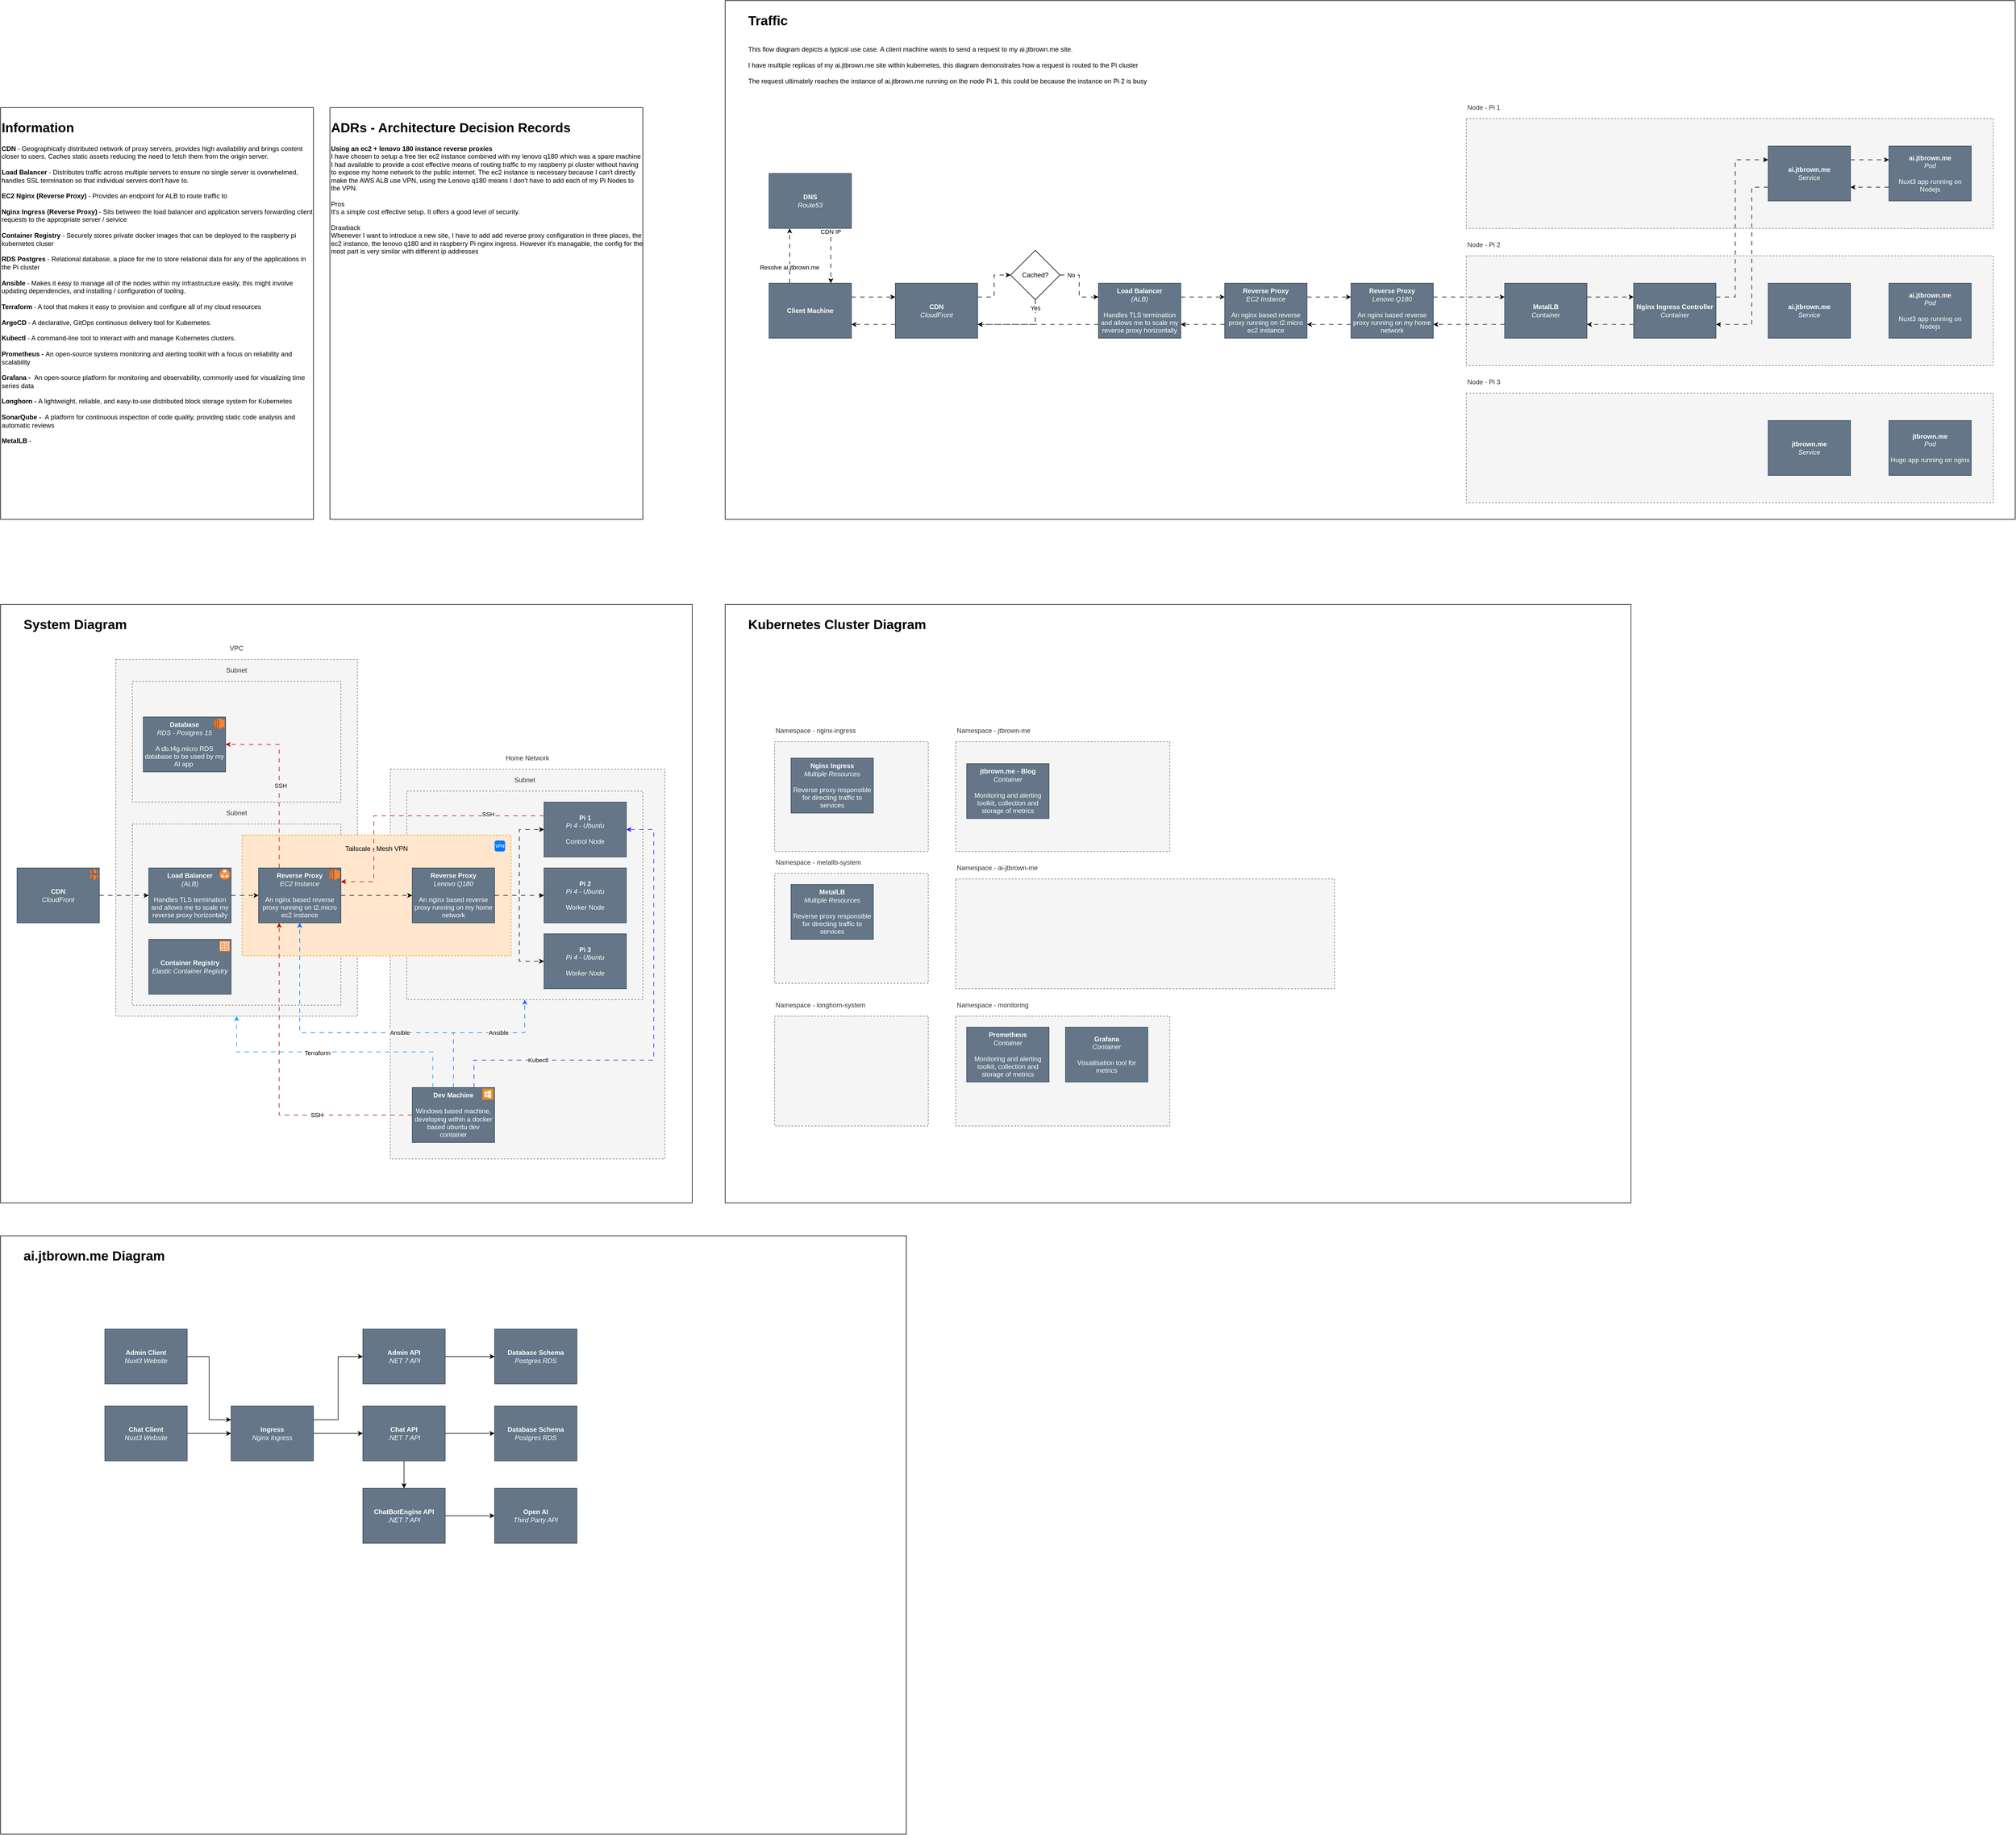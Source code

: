 <mxfile version="22.1.0" type="github">
  <diagram name="Page-1" id="C4PU5i6eVr4kc8SF1UN9">
    <mxGraphModel dx="1536" dy="3358" grid="1" gridSize="10" guides="1" tooltips="1" connect="1" arrows="1" fold="1" page="1" pageScale="1" pageWidth="850" pageHeight="1100" math="0" shadow="0">
      <root>
        <mxCell id="0" />
        <mxCell id="1" parent="0" />
        <mxCell id="nRLr2Ejhz_rmwtnTy3oD-15" value="&lt;blockquote style=&quot;margin: 0 0 0 40px; border: none; padding: 0px;&quot;&gt;&lt;h1&gt;Traffic&lt;/h1&gt;&lt;div&gt;&lt;br&gt;&lt;/div&gt;&lt;div&gt;This flow diagram depicts a typical use case. A client machine wants to send a request to my ai.jtbrown.me site.&amp;nbsp;&lt;/div&gt;&lt;div&gt;&lt;br&gt;&lt;/div&gt;&lt;div&gt;I have multiple replicas of my ai.jtbrown.me site within kubernetes, this diagram demonstrates how a request is routed to the Pi cluster&lt;/div&gt;&lt;div&gt;&lt;br&gt;&lt;/div&gt;&lt;div&gt;The request ultimately reaches the instance of ai.jtbrown.me running on the node Pi 1, this could be because the instance on Pi 2 is busy&lt;/div&gt;&lt;/blockquote&gt;" style="rounded=0;whiteSpace=wrap;html=1;align=left;labelPosition=center;verticalLabelPosition=middle;verticalAlign=top;horizontal=1;movable=1;resizable=1;rotatable=1;deletable=1;editable=1;locked=0;connectable=1;" parent="1" vertex="1">
          <mxGeometry x="1320" y="-1120" width="2350" height="945" as="geometry" />
        </mxCell>
        <mxCell id="nRLr2Ejhz_rmwtnTy3oD-58" value="&lt;p style=&quot;line-height: 100%;&quot;&gt;Node - Pi 1&lt;/p&gt;" style="rounded=0;whiteSpace=wrap;html=1;dashed=1;align=left;verticalAlign=bottom;spacingLeft=0;labelPosition=center;verticalLabelPosition=top;labelBorderColor=none;strokeColor=#666666;fillColor=#f5f5f5;fontColor=#333333;" parent="1" vertex="1">
          <mxGeometry x="2670" y="-905" width="960" height="200" as="geometry" />
        </mxCell>
        <mxCell id="nRLr2Ejhz_rmwtnTy3oD-2" value="&lt;blockquote style=&quot;margin: 0 0 0 40px; border: none; padding: 0px;&quot;&gt;&lt;h1&gt;System Diagram&lt;/h1&gt;&lt;/blockquote&gt;" style="rounded=0;whiteSpace=wrap;html=1;align=left;labelPosition=center;verticalLabelPosition=middle;verticalAlign=top;horizontal=1;" parent="1" vertex="1">
          <mxGeometry y="-20" width="1260" height="1090" as="geometry" />
        </mxCell>
        <mxCell id="t_NcicsKx9iHg6ldKBpu-12" value="&lt;p style=&quot;line-height: 100%;&quot;&gt;Home Network&lt;/p&gt;" style="rounded=0;whiteSpace=wrap;html=1;dashed=1;align=center;verticalAlign=bottom;spacingLeft=0;labelPosition=center;verticalLabelPosition=top;labelBorderColor=none;labelBackgroundColor=none;strokeColor=#666666;fillColor=#f5f5f5;fontColor=#333333;" parent="1" vertex="1">
          <mxGeometry x="710" y="280" width="500" height="710" as="geometry" />
        </mxCell>
        <mxCell id="t_NcicsKx9iHg6ldKBpu-13" value="&lt;p style=&quot;line-height: 100%;&quot;&gt;Subnet&lt;/p&gt;" style="rounded=0;whiteSpace=wrap;html=1;dashed=1;align=center;verticalAlign=bottom;spacingLeft=0;labelPosition=center;verticalLabelPosition=top;labelBorderColor=none;strokeColor=#666666;fillColor=#f5f5f5;fontColor=#333333;" parent="1" vertex="1">
          <mxGeometry x="740" y="320" width="430" height="380" as="geometry" />
        </mxCell>
        <mxCell id="t_NcicsKx9iHg6ldKBpu-1" value="&lt;p style=&quot;line-height: 100%;&quot;&gt;VPC&lt;/p&gt;" style="rounded=0;whiteSpace=wrap;html=1;dashed=1;align=center;verticalAlign=bottom;spacingLeft=0;labelPosition=center;verticalLabelPosition=top;labelBorderColor=none;strokeColor=#666666;fillColor=#f5f5f5;fontColor=#333333;" parent="1" vertex="1">
          <mxGeometry x="210" y="80" width="440" height="650" as="geometry" />
        </mxCell>
        <mxCell id="t_NcicsKx9iHg6ldKBpu-4" value="&lt;p style=&quot;line-height: 100%;&quot;&gt;Subnet&lt;/p&gt;" style="rounded=0;whiteSpace=wrap;html=1;dashed=1;align=center;verticalAlign=bottom;spacingLeft=0;labelPosition=center;verticalLabelPosition=top;labelBorderColor=none;strokeColor=#666666;fillColor=#f5f5f5;fontColor=#333333;" parent="1" vertex="1">
          <mxGeometry x="240" y="380" width="380" height="330" as="geometry" />
        </mxCell>
        <mxCell id="t_NcicsKx9iHg6ldKBpu-10" style="edgeStyle=orthogonalEdgeStyle;rounded=0;orthogonalLoop=1;jettySize=auto;html=1;entryX=0;entryY=0.5;entryDx=0;entryDy=0;flowAnimation=1;" parent="1" source="t_NcicsKx9iHg6ldKBpu-8" target="t_NcicsKx9iHg6ldKBpu-6" edge="1">
          <mxGeometry relative="1" as="geometry" />
        </mxCell>
        <mxCell id="t_NcicsKx9iHg6ldKBpu-39" value="" style="group" parent="1" vertex="1" connectable="0">
          <mxGeometry x="440" y="400" width="490" height="220" as="geometry" />
        </mxCell>
        <mxCell id="t_NcicsKx9iHg6ldKBpu-22" value="&lt;p style=&quot;line-height: 100%;&quot;&gt;Tailscale - Mesh VPN&lt;/p&gt;" style="rounded=0;whiteSpace=wrap;html=1;dashed=1;align=center;verticalAlign=top;spacingLeft=0;labelPosition=center;verticalLabelPosition=middle;labelBorderColor=none;strokeColor=#d79b00;fillColor=#ffe6cc;" parent="t_NcicsKx9iHg6ldKBpu-39" vertex="1">
          <mxGeometry width="490" height="220" as="geometry" />
        </mxCell>
        <mxCell id="t_NcicsKx9iHg6ldKBpu-38" value="" style="html=1;strokeWidth=1;shadow=0;dashed=0;shape=mxgraph.ios7.misc.vpn;fillColor=#007AFF;strokeColor=none;buttonText=;strokeColor2=#222222;fontColor=#222222;fontSize=8;verticalLabelPosition=bottom;verticalAlign=top;align=center;sketch=0;aspect=fixed;" parent="t_NcicsKx9iHg6ldKBpu-39" vertex="1">
          <mxGeometry x="460" y="10" width="19.17" height="20" as="geometry" />
        </mxCell>
        <mxCell id="t_NcicsKx9iHg6ldKBpu-29" value="" style="group;fillColor=#647687;fontColor=#ffffff;strokeColor=#314354;" parent="t_NcicsKx9iHg6ldKBpu-39" vertex="1" connectable="0">
          <mxGeometry x="30" y="60" width="150" height="100" as="geometry" />
        </mxCell>
        <mxCell id="t_NcicsKx9iHg6ldKBpu-40" value="" style="group;fillColor=#647687;fontColor=#ffffff;strokeColor=#314354;" parent="t_NcicsKx9iHg6ldKBpu-29" vertex="1" connectable="0">
          <mxGeometry width="150" height="100" as="geometry" />
        </mxCell>
        <mxCell id="t_NcicsKx9iHg6ldKBpu-7" value="&lt;b&gt;Reverse Proxy&lt;/b&gt;&lt;br&gt;&lt;i&gt;EC2 Instance&lt;br&gt;&lt;/i&gt;&lt;br&gt;An nginx based reverse proxy running on t2.micro ec2 instance&lt;br&gt;" style="rounded=0;whiteSpace=wrap;html=1;fillColor=#647687;fontColor=#ffffff;strokeColor=#314354;" parent="t_NcicsKx9iHg6ldKBpu-40" vertex="1">
          <mxGeometry width="150" height="100" as="geometry" />
        </mxCell>
        <mxCell id="t_NcicsKx9iHg6ldKBpu-25" value="" style="outlineConnect=0;dashed=0;verticalLabelPosition=bottom;verticalAlign=top;align=center;html=1;shape=mxgraph.aws3.ec2;fillColor=#F58534;gradientColor=none;" parent="t_NcicsKx9iHg6ldKBpu-40" vertex="1">
          <mxGeometry x="128" y="2" width="20" height="20" as="geometry" />
        </mxCell>
        <mxCell id="t_NcicsKx9iHg6ldKBpu-37" value="" style="group" parent="t_NcicsKx9iHg6ldKBpu-39" vertex="1" connectable="0">
          <mxGeometry x="310" y="60" width="150" height="100" as="geometry" />
        </mxCell>
        <mxCell id="t_NcicsKx9iHg6ldKBpu-14" value="&lt;b&gt;Reverse Proxy&lt;/b&gt;&lt;br&gt;&lt;i&gt;Lenovo Q180&lt;br&gt;&lt;/i&gt;&lt;br&gt;An nginx based reverse proxy running on my home network" style="rounded=0;whiteSpace=wrap;html=1;fillColor=#647687;fontColor=#ffffff;strokeColor=#314354;" parent="t_NcicsKx9iHg6ldKBpu-37" vertex="1">
          <mxGeometry width="150" height="100" as="geometry" />
        </mxCell>
        <mxCell id="t_NcicsKx9iHg6ldKBpu-30" value="" style="shape=image;html=1;verticalAlign=top;verticalLabelPosition=bottom;labelBackgroundColor=#ffffff;imageAspect=0;aspect=fixed;image=https://cdn1.iconfinder.com/data/icons/logos-brands-1/24/logo_brand_brands_logos_ubuntu-128.png" parent="t_NcicsKx9iHg6ldKBpu-37" vertex="1">
          <mxGeometry x="128" y="2" width="20" height="20" as="geometry" />
        </mxCell>
        <mxCell id="t_NcicsKx9iHg6ldKBpu-18" style="edgeStyle=orthogonalEdgeStyle;rounded=0;orthogonalLoop=1;jettySize=auto;html=1;exitX=1;exitY=0.5;exitDx=0;exitDy=0;flowAnimation=1;" parent="t_NcicsKx9iHg6ldKBpu-39" source="t_NcicsKx9iHg6ldKBpu-7" target="t_NcicsKx9iHg6ldKBpu-14" edge="1">
          <mxGeometry relative="1" as="geometry" />
        </mxCell>
        <mxCell id="t_NcicsKx9iHg6ldKBpu-27" value="" style="group" parent="1" vertex="1" connectable="0">
          <mxGeometry x="30" y="460" width="150" height="100" as="geometry" />
        </mxCell>
        <mxCell id="t_NcicsKx9iHg6ldKBpu-8" value="&lt;b&gt;CDN&lt;/b&gt;&lt;br&gt;&lt;i style=&quot;&quot;&gt;CloudFront&lt;br&gt;&lt;/i&gt;" style="rounded=0;whiteSpace=wrap;html=1;fillColor=#647687;strokeColor=#314354;fontColor=#ffffff;" parent="t_NcicsKx9iHg6ldKBpu-27" vertex="1">
          <mxGeometry width="150" height="100" as="geometry" />
        </mxCell>
        <mxCell id="t_NcicsKx9iHg6ldKBpu-24" value="" style="outlineConnect=0;dashed=0;verticalLabelPosition=bottom;verticalAlign=top;align=center;html=1;shape=mxgraph.aws3.cloudfront;fillColor=#F58536;gradientColor=none;aspect=fixed;" parent="t_NcicsKx9iHg6ldKBpu-27" vertex="1">
          <mxGeometry x="131.55" y="2" width="16.45" height="20" as="geometry" />
        </mxCell>
        <mxCell id="t_NcicsKx9iHg6ldKBpu-28" value="" style="group;aspect=fixed;" parent="1" vertex="1" connectable="0">
          <mxGeometry x="270" y="460" width="150" height="100" as="geometry" />
        </mxCell>
        <mxCell id="t_NcicsKx9iHg6ldKBpu-6" value="&lt;b&gt;Load Balancer&lt;/b&gt;&lt;br&gt;&lt;i&gt;(ALB)&lt;/i&gt;&lt;br&gt;&lt;br&gt;Handles TLS termination and allows me to scale my reverse proxy horizontally" style="rounded=0;whiteSpace=wrap;html=1;fillColor=#647687;fontColor=#ffffff;strokeColor=#314354;" parent="t_NcicsKx9iHg6ldKBpu-28" vertex="1">
          <mxGeometry width="150" height="100" as="geometry" />
        </mxCell>
        <mxCell id="t_NcicsKx9iHg6ldKBpu-26" value="" style="outlineConnect=0;dashed=0;verticalLabelPosition=bottom;verticalAlign=top;align=center;html=1;shape=mxgraph.aws3.application_load_balancer;fillColor=#F58534;gradientColor=none;aspect=fixed;" parent="t_NcicsKx9iHg6ldKBpu-28" vertex="1">
          <mxGeometry x="128.83" y="2" width="19.17" height="20" as="geometry" />
        </mxCell>
        <mxCell id="t_NcicsKx9iHg6ldKBpu-11" style="edgeStyle=orthogonalEdgeStyle;rounded=0;orthogonalLoop=1;jettySize=auto;html=1;flowAnimation=1;" parent="1" source="t_NcicsKx9iHg6ldKBpu-6" target="t_NcicsKx9iHg6ldKBpu-7" edge="1">
          <mxGeometry relative="1" as="geometry" />
        </mxCell>
        <mxCell id="t_NcicsKx9iHg6ldKBpu-34" value="" style="group" parent="1" vertex="1" connectable="0">
          <mxGeometry x="990" y="340" width="150" height="100" as="geometry" />
        </mxCell>
        <mxCell id="t_NcicsKx9iHg6ldKBpu-15" value="&lt;b&gt;Pi 1&lt;/b&gt;&lt;br&gt;&lt;i&gt;Pi 4 - Ubuntu&lt;br&gt;&lt;/i&gt;&lt;br&gt;Control Node" style="rounded=0;whiteSpace=wrap;html=1;fillColor=#647687;fontColor=#ffffff;strokeColor=#314354;" parent="t_NcicsKx9iHg6ldKBpu-34" vertex="1">
          <mxGeometry width="150" height="100" as="geometry" />
        </mxCell>
        <mxCell id="t_NcicsKx9iHg6ldKBpu-33" value="" style="shape=image;html=1;verticalAlign=top;verticalLabelPosition=bottom;labelBackgroundColor=#ffffff;imageAspect=0;aspect=fixed;image=https://cdn1.iconfinder.com/data/icons/logos-brands-1/24/logo_brand_brands_logos_ubuntu-128.png" parent="t_NcicsKx9iHg6ldKBpu-34" vertex="1">
          <mxGeometry x="128" y="2" width="20" height="20" as="geometry" />
        </mxCell>
        <mxCell id="t_NcicsKx9iHg6ldKBpu-35" value="" style="group" parent="1" vertex="1" connectable="0">
          <mxGeometry x="990" y="460" width="150" height="100" as="geometry" />
        </mxCell>
        <mxCell id="t_NcicsKx9iHg6ldKBpu-16" value="&lt;b&gt;Pi 2&lt;/b&gt;&lt;br&gt;&lt;i&gt;Pi 4 - Ubuntu&lt;br&gt;&lt;/i&gt;&lt;br&gt;Worker Node" style="rounded=0;whiteSpace=wrap;html=1;fillColor=#647687;fontColor=#ffffff;strokeColor=#314354;" parent="t_NcicsKx9iHg6ldKBpu-35" vertex="1">
          <mxGeometry width="150" height="100" as="geometry" />
        </mxCell>
        <mxCell id="t_NcicsKx9iHg6ldKBpu-32" value="" style="shape=image;html=1;verticalAlign=top;verticalLabelPosition=bottom;labelBackgroundColor=#ffffff;imageAspect=0;aspect=fixed;image=https://cdn1.iconfinder.com/data/icons/logos-brands-1/24/logo_brand_brands_logos_ubuntu-128.png" parent="t_NcicsKx9iHg6ldKBpu-35" vertex="1">
          <mxGeometry x="129" y="2" width="20" height="20" as="geometry" />
        </mxCell>
        <mxCell id="t_NcicsKx9iHg6ldKBpu-36" value="" style="group" parent="1" vertex="1" connectable="0">
          <mxGeometry x="990" y="580" width="150" height="100" as="geometry" />
        </mxCell>
        <mxCell id="t_NcicsKx9iHg6ldKBpu-17" value="&lt;b&gt;Pi 3&lt;/b&gt;&lt;br&gt;&lt;i&gt;Pi 4 - Ubuntu&lt;br&gt;&lt;br&gt;Worker Node&lt;br&gt;&lt;/i&gt;" style="rounded=0;whiteSpace=wrap;html=1;fillColor=#647687;fontColor=#ffffff;strokeColor=#314354;" parent="t_NcicsKx9iHg6ldKBpu-36" vertex="1">
          <mxGeometry width="150" height="100" as="geometry" />
        </mxCell>
        <mxCell id="t_NcicsKx9iHg6ldKBpu-31" value="" style="shape=image;html=1;verticalAlign=top;verticalLabelPosition=bottom;labelBackgroundColor=#ffffff;imageAspect=0;aspect=fixed;image=https://cdn1.iconfinder.com/data/icons/logos-brands-1/24/logo_brand_brands_logos_ubuntu-128.png" parent="t_NcicsKx9iHg6ldKBpu-36" vertex="1">
          <mxGeometry x="128" y="2" width="20" height="20" as="geometry" />
        </mxCell>
        <mxCell id="t_NcicsKx9iHg6ldKBpu-19" value="" style="edgeStyle=orthogonalEdgeStyle;rounded=0;orthogonalLoop=1;jettySize=auto;html=1;flowAnimation=1;" parent="1" source="t_NcicsKx9iHg6ldKBpu-14" target="t_NcicsKx9iHg6ldKBpu-16" edge="1">
          <mxGeometry relative="1" as="geometry" />
        </mxCell>
        <mxCell id="t_NcicsKx9iHg6ldKBpu-20" style="edgeStyle=orthogonalEdgeStyle;rounded=0;orthogonalLoop=1;jettySize=auto;html=1;entryX=0;entryY=0.5;entryDx=0;entryDy=0;flowAnimation=1;" parent="1" source="t_NcicsKx9iHg6ldKBpu-14" target="t_NcicsKx9iHg6ldKBpu-15" edge="1">
          <mxGeometry relative="1" as="geometry" />
        </mxCell>
        <mxCell id="t_NcicsKx9iHg6ldKBpu-21" style="edgeStyle=orthogonalEdgeStyle;rounded=0;orthogonalLoop=1;jettySize=auto;html=1;entryX=0;entryY=0.5;entryDx=0;entryDy=0;flowAnimation=1;" parent="1" source="t_NcicsKx9iHg6ldKBpu-14" target="t_NcicsKx9iHg6ldKBpu-17" edge="1">
          <mxGeometry relative="1" as="geometry" />
        </mxCell>
        <mxCell id="t_NcicsKx9iHg6ldKBpu-41" value="" style="group" parent="1" vertex="1" connectable="0">
          <mxGeometry x="750" y="860" width="150" height="100" as="geometry" />
        </mxCell>
        <mxCell id="t_NcicsKx9iHg6ldKBpu-45" value="" style="group;fillColor=#647687;fontColor=#ffffff;strokeColor=#314354;" parent="t_NcicsKx9iHg6ldKBpu-41" vertex="1" connectable="0">
          <mxGeometry width="150" height="100" as="geometry" />
        </mxCell>
        <mxCell id="t_NcicsKx9iHg6ldKBpu-42" value="&lt;b&gt;Dev Machine&lt;/b&gt;&lt;br&gt;&lt;br&gt;Windows based machine, developing within a docker based ubuntu dev container" style="rounded=0;whiteSpace=wrap;html=1;fillColor=#647687;fontColor=#ffffff;strokeColor=#314354;" parent="t_NcicsKx9iHg6ldKBpu-45" vertex="1">
          <mxGeometry width="150" height="100" as="geometry" />
        </mxCell>
        <mxCell id="t_NcicsKx9iHg6ldKBpu-44" value="" style="shadow=0;dashed=0;html=1;strokeColor=none;fillColor=#EF8F21;labelPosition=center;verticalLabelPosition=bottom;verticalAlign=top;align=center;outlineConnect=0;shape=mxgraph.veeam.ms_windows;aspect=fixed;" parent="t_NcicsKx9iHg6ldKBpu-45" vertex="1">
          <mxGeometry x="128" y="2" width="20" height="20" as="geometry" />
        </mxCell>
        <mxCell id="t_NcicsKx9iHg6ldKBpu-46" style="edgeStyle=orthogonalEdgeStyle;rounded=0;orthogonalLoop=1;jettySize=auto;html=1;exitX=0.5;exitY=0;exitDx=0;exitDy=0;flowAnimation=1;strokeColor=#0066FF;" parent="1" source="t_NcicsKx9iHg6ldKBpu-42" target="t_NcicsKx9iHg6ldKBpu-13" edge="1">
          <mxGeometry relative="1" as="geometry">
            <Array as="points">
              <mxPoint x="825" y="760" />
              <mxPoint x="955" y="760" />
            </Array>
          </mxGeometry>
        </mxCell>
        <mxCell id="t_NcicsKx9iHg6ldKBpu-47" value="Ansible" style="edgeLabel;html=1;align=center;verticalAlign=middle;resizable=0;points=[];" parent="t_NcicsKx9iHg6ldKBpu-46" vertex="1" connectable="0">
          <mxGeometry x="0.185" y="-2" relative="1" as="geometry">
            <mxPoint x="10" y="-2" as="offset" />
          </mxGeometry>
        </mxCell>
        <mxCell id="t_NcicsKx9iHg6ldKBpu-48" style="edgeStyle=orthogonalEdgeStyle;rounded=0;orthogonalLoop=1;jettySize=auto;html=1;entryX=0.5;entryY=1;entryDx=0;entryDy=0;exitX=0.25;exitY=0;exitDx=0;exitDy=0;strokeColor=#00A2FF;flowAnimation=1;" parent="1" source="t_NcicsKx9iHg6ldKBpu-42" target="t_NcicsKx9iHg6ldKBpu-1" edge="1">
          <mxGeometry relative="1" as="geometry" />
        </mxCell>
        <mxCell id="t_NcicsKx9iHg6ldKBpu-49" value="Terraform" style="edgeLabel;html=1;align=center;verticalAlign=middle;resizable=0;points=[];" parent="t_NcicsKx9iHg6ldKBpu-48" vertex="1" connectable="0">
          <mxGeometry x="0.133" y="2" relative="1" as="geometry">
            <mxPoint as="offset" />
          </mxGeometry>
        </mxCell>
        <mxCell id="t_NcicsKx9iHg6ldKBpu-50" style="edgeStyle=orthogonalEdgeStyle;rounded=0;orthogonalLoop=1;jettySize=auto;html=1;exitX=0.75;exitY=0;exitDx=0;exitDy=0;entryX=1;entryY=0.5;entryDx=0;entryDy=0;flowAnimation=1;strokeColor=#4400FF;" parent="1" source="t_NcicsKx9iHg6ldKBpu-42" target="t_NcicsKx9iHg6ldKBpu-15" edge="1">
          <mxGeometry relative="1" as="geometry">
            <Array as="points">
              <mxPoint x="863" y="810" />
              <mxPoint x="1190" y="810" />
              <mxPoint x="1190" y="390" />
            </Array>
          </mxGeometry>
        </mxCell>
        <mxCell id="t_NcicsKx9iHg6ldKBpu-51" value="Kubectl" style="edgeLabel;html=1;align=center;verticalAlign=middle;resizable=0;points=[];" parent="t_NcicsKx9iHg6ldKBpu-50" vertex="1" connectable="0">
          <mxGeometry x="-0.13" y="2" relative="1" as="geometry">
            <mxPoint x="-202" y="2" as="offset" />
          </mxGeometry>
        </mxCell>
        <mxCell id="t_NcicsKx9iHg6ldKBpu-53" value="" style="group;aspect=fixed;" parent="1" vertex="1" connectable="0">
          <mxGeometry x="270" y="590" width="150" height="100" as="geometry" />
        </mxCell>
        <mxCell id="t_NcicsKx9iHg6ldKBpu-58" value="" style="group;fillColor=#647687;fontColor=#ffffff;strokeColor=#314354;" parent="t_NcicsKx9iHg6ldKBpu-53" vertex="1" connectable="0">
          <mxGeometry width="150" height="100" as="geometry" />
        </mxCell>
        <mxCell id="t_NcicsKx9iHg6ldKBpu-54" value="&lt;b&gt;Container Registry&lt;br&gt;&lt;/b&gt;&lt;i&gt;Elastic Container Registry&lt;br&gt;&lt;/i&gt;" style="rounded=0;whiteSpace=wrap;html=1;fillColor=#647687;fontColor=#ffffff;strokeColor=#314354;" parent="t_NcicsKx9iHg6ldKBpu-58" vertex="1">
          <mxGeometry width="150" height="100" as="geometry" />
        </mxCell>
        <mxCell id="t_NcicsKx9iHg6ldKBpu-52" value="" style="outlineConnect=0;dashed=0;verticalLabelPosition=bottom;verticalAlign=top;align=center;html=1;shape=mxgraph.aws3.ecr_registry;fillColor=#F58534;gradientColor=none;aspect=fixed;" parent="t_NcicsKx9iHg6ldKBpu-58" vertex="1">
          <mxGeometry x="128.83" y="3" width="19" height="20" as="geometry" />
        </mxCell>
        <mxCell id="t_NcicsKx9iHg6ldKBpu-59" style="edgeStyle=orthogonalEdgeStyle;rounded=0;orthogonalLoop=1;jettySize=auto;html=1;exitX=0.5;exitY=0;exitDx=0;exitDy=0;flowAnimation=1;strokeColor=#0066FF;" parent="1" source="t_NcicsKx9iHg6ldKBpu-42" target="t_NcicsKx9iHg6ldKBpu-7" edge="1">
          <mxGeometry relative="1" as="geometry">
            <Array as="points">
              <mxPoint x="825" y="760" />
              <mxPoint x="545" y="760" />
            </Array>
          </mxGeometry>
        </mxCell>
        <mxCell id="t_NcicsKx9iHg6ldKBpu-60" value="Ansible" style="edgeLabel;html=1;align=center;verticalAlign=middle;resizable=0;points=[];" parent="t_NcicsKx9iHg6ldKBpu-59" vertex="1" connectable="0">
          <mxGeometry x="-0.225" relative="1" as="geometry">
            <mxPoint x="27" as="offset" />
          </mxGeometry>
        </mxCell>
        <mxCell id="0fIJUHJsWRFcTm4twi97-5" value="&lt;p style=&quot;line-height: 100%;&quot;&gt;Subnet&lt;/p&gt;" style="rounded=0;whiteSpace=wrap;html=1;dashed=1;align=center;verticalAlign=bottom;spacingLeft=0;labelPosition=center;verticalLabelPosition=top;labelBorderColor=none;strokeColor=#666666;fillColor=#f5f5f5;fontColor=#333333;" parent="1" vertex="1">
          <mxGeometry x="240" y="120" width="380" height="220" as="geometry" />
        </mxCell>
        <mxCell id="0fIJUHJsWRFcTm4twi97-1" value="" style="group;fillColor=#647687;fontColor=#ffffff;strokeColor=#314354;" parent="1" vertex="1" connectable="0">
          <mxGeometry x="260" y="185" width="150" height="100" as="geometry" />
        </mxCell>
        <mxCell id="0fIJUHJsWRFcTm4twi97-2" value="" style="group;fillColor=#647687;fontColor=#ffffff;strokeColor=#314354;" parent="0fIJUHJsWRFcTm4twi97-1" vertex="1" connectable="0">
          <mxGeometry width="150" height="100" as="geometry" />
        </mxCell>
        <mxCell id="0fIJUHJsWRFcTm4twi97-3" value="&lt;b&gt;Database&lt;/b&gt;&lt;br&gt;&lt;i&gt;RDS - Postgres 15&lt;/i&gt;&lt;br&gt;&lt;br&gt;A db.t4g.micro RDS database to be used by my AI app&amp;nbsp;&lt;br&gt;" style="rounded=0;whiteSpace=wrap;html=1;fillColor=#647687;fontColor=#ffffff;strokeColor=#314354;" parent="0fIJUHJsWRFcTm4twi97-2" vertex="1">
          <mxGeometry width="150" height="100" as="geometry" />
        </mxCell>
        <mxCell id="0fIJUHJsWRFcTm4twi97-4" value="" style="outlineConnect=0;dashed=0;verticalLabelPosition=bottom;verticalAlign=top;align=center;html=1;shape=mxgraph.aws3.ec2;fillColor=#F58534;gradientColor=none;" parent="0fIJUHJsWRFcTm4twi97-2" vertex="1">
          <mxGeometry x="128" y="2" width="20" height="20" as="geometry" />
        </mxCell>
        <mxCell id="0fIJUHJsWRFcTm4twi97-6" style="edgeStyle=orthogonalEdgeStyle;rounded=0;orthogonalLoop=1;jettySize=auto;html=1;entryX=0.25;entryY=1;entryDx=0;entryDy=0;flowAnimation=1;fillColor=#e51400;strokeColor=#B20000;" parent="1" source="t_NcicsKx9iHg6ldKBpu-42" target="t_NcicsKx9iHg6ldKBpu-7" edge="1">
          <mxGeometry relative="1" as="geometry" />
        </mxCell>
        <mxCell id="0fIJUHJsWRFcTm4twi97-7" value="SSH" style="edgeLabel;html=1;align=center;verticalAlign=middle;resizable=0;points=[];" parent="0fIJUHJsWRFcTm4twi97-6" vertex="1" connectable="0">
          <mxGeometry x="-0.413" y="-2" relative="1" as="geometry">
            <mxPoint y="2" as="offset" />
          </mxGeometry>
        </mxCell>
        <mxCell id="0fIJUHJsWRFcTm4twi97-8" style="edgeStyle=orthogonalEdgeStyle;rounded=0;orthogonalLoop=1;jettySize=auto;html=1;exitX=0.25;exitY=0;exitDx=0;exitDy=0;entryX=1;entryY=0.5;entryDx=0;entryDy=0;flowAnimation=1;fillColor=#e51400;strokeColor=#B20000;" parent="1" source="t_NcicsKx9iHg6ldKBpu-7" target="0fIJUHJsWRFcTm4twi97-3" edge="1">
          <mxGeometry relative="1" as="geometry" />
        </mxCell>
        <mxCell id="0fIJUHJsWRFcTm4twi97-9" value="SSH" style="edgeLabel;html=1;align=center;verticalAlign=middle;resizable=0;points=[];" parent="0fIJUHJsWRFcTm4twi97-8" vertex="1" connectable="0">
          <mxGeometry x="-0.169" y="-1" relative="1" as="geometry">
            <mxPoint x="1" y="-16" as="offset" />
          </mxGeometry>
        </mxCell>
        <mxCell id="0fIJUHJsWRFcTm4twi97-10" style="edgeStyle=orthogonalEdgeStyle;rounded=0;orthogonalLoop=1;jettySize=auto;html=1;exitX=0;exitY=0.25;exitDx=0;exitDy=0;entryX=1;entryY=0.25;entryDx=0;entryDy=0;fillColor=#e51400;strokeColor=#B20000;flowAnimation=1;" parent="1" source="t_NcicsKx9iHg6ldKBpu-15" target="t_NcicsKx9iHg6ldKBpu-7" edge="1">
          <mxGeometry relative="1" as="geometry">
            <Array as="points">
              <mxPoint x="680" y="365" />
              <mxPoint x="680" y="485" />
            </Array>
          </mxGeometry>
        </mxCell>
        <mxCell id="0fIJUHJsWRFcTm4twi97-11" value="SSH" style="edgeLabel;html=1;align=center;verticalAlign=middle;resizable=0;points=[];" parent="0fIJUHJsWRFcTm4twi97-10" vertex="1" connectable="0">
          <mxGeometry x="-0.551" y="3" relative="1" as="geometry">
            <mxPoint x="8" y="-6" as="offset" />
          </mxGeometry>
        </mxCell>
        <mxCell id="nRLr2Ejhz_rmwtnTy3oD-3" value="&lt;blockquote style=&quot;margin: 0 0 0 40px; border: none; padding: 0px;&quot;&gt;&lt;h1&gt;Kubernetes Cluster Diagram&lt;/h1&gt;&lt;/blockquote&gt;" style="rounded=0;whiteSpace=wrap;html=1;align=left;labelPosition=center;verticalLabelPosition=middle;verticalAlign=top;horizontal=1;movable=1;resizable=1;rotatable=1;deletable=1;editable=1;locked=0;connectable=1;" parent="1" vertex="1">
          <mxGeometry x="1320" y="-20" width="1650" height="1090" as="geometry" />
        </mxCell>
        <mxCell id="nRLr2Ejhz_rmwtnTy3oD-4" value="" style="group" parent="1" vertex="1" connectable="0">
          <mxGeometry x="1000" y="350" width="150" height="100" as="geometry" />
        </mxCell>
        <mxCell id="nRLr2Ejhz_rmwtnTy3oD-6" value="" style="shape=image;html=1;verticalAlign=top;verticalLabelPosition=bottom;labelBackgroundColor=#ffffff;imageAspect=0;aspect=fixed;image=https://cdn1.iconfinder.com/data/icons/logos-brands-1/24/logo_brand_brands_logos_ubuntu-128.png" parent="nRLr2Ejhz_rmwtnTy3oD-4" vertex="1">
          <mxGeometry x="128" y="2" width="20" height="20" as="geometry" />
        </mxCell>
        <mxCell id="nRLr2Ejhz_rmwtnTy3oD-12" value="&lt;h1&gt;Information&lt;/h1&gt;&lt;div&gt;&lt;b&gt;CDN&lt;/b&gt; - Geographically distributed network of proxy servers, provides high availability and brings content closer to users. Caches static assets reducing the need to fetch them from the origin server.&lt;/div&gt;&lt;div&gt;&lt;br&gt;&lt;/div&gt;&lt;div&gt;&lt;b&gt;Load Balancer&lt;/b&gt; - Distributes traffic across multiple servers to ensure no single server is overwhelmed, handles SSL termination so that individual servers don&#39;t have to.&lt;/div&gt;&lt;div&gt;&lt;br&gt;&lt;/div&gt;&lt;div&gt;&lt;span style=&quot;background-color: initial;&quot;&gt;&lt;b&gt;EC2 Nginx (Reverse Proxy)&lt;/b&gt; - Provides an endpoint for ALB to route traffic to&lt;/span&gt;&lt;br&gt;&lt;/div&gt;&lt;div&gt;&lt;br&gt;&lt;/div&gt;&lt;div&gt;&lt;b&gt;Nginx Ingress (Reverse Proxy)&lt;/b&gt; - Sits between the load balancer and application servers forwarding client requests to the appropriate server / service&lt;/div&gt;&lt;div&gt;&lt;br&gt;&lt;/div&gt;&lt;div&gt;&lt;b&gt;Container Registry&lt;/b&gt; - Securely stores private docker images that can be deployed to the raspberry pi kubernetes cluser&lt;/div&gt;&lt;div&gt;&lt;br&gt;&lt;/div&gt;&lt;div&gt;&lt;b&gt;RDS Postgres &lt;/b&gt;- Relational database, a place for me to store relational data for any of the applications in the Pi cluster&lt;/div&gt;&lt;div&gt;&lt;br&gt;&lt;/div&gt;&lt;div&gt;&lt;b&gt;Ansible&lt;/b&gt; - Makes it easy to manage all of the nodes within my infrastructure easily, this might involve updating dependencies, and installing / configuration of tooling.&lt;/div&gt;&lt;div&gt;&lt;br&gt;&lt;/div&gt;&lt;div&gt;&lt;b&gt;Terraform &lt;/b&gt;- A tool that makes it easy to provision and configure all of my cloud resources&lt;/div&gt;&lt;div&gt;&lt;br&gt;&lt;/div&gt;&lt;div&gt;&lt;div&gt;&lt;b&gt;ArgoCD&lt;/b&gt; - A declarative, GitOps continuous delivery tool for Kubernetes.&lt;/div&gt;&lt;div&gt;&lt;br&gt;&lt;/div&gt;&lt;div&gt;&lt;b&gt;Kubectl&lt;/b&gt; - A command-line tool to interact with and manage Kubernetes clusters.&lt;/div&gt;&lt;div&gt;&lt;br&gt;&lt;/div&gt;&lt;div&gt;&lt;b&gt;Prometheus -&amp;nbsp;&lt;/b&gt;An open-source systems monitoring and alerting toolkit with a focus on reliability and scalability&lt;/div&gt;&lt;div&gt;&lt;br&gt;&lt;/div&gt;&lt;div&gt;&lt;b&gt;Grafana -&amp;nbsp;&lt;/b&gt;&amp;nbsp;An open-source platform for monitoring and observability, commonly used for visualizing time series data&lt;/div&gt;&lt;div&gt;&lt;br&gt;&lt;/div&gt;&lt;div&gt;&lt;b&gt;Longhorn -&amp;nbsp;&lt;/b&gt;A lightweight, reliable, and easy-to-use distributed block storage system for Kubernetes&lt;/div&gt;&lt;div&gt;&lt;br&gt;&lt;/div&gt;&lt;div&gt;&lt;b&gt;SonarQube -&amp;nbsp;&lt;/b&gt;&amp;nbsp;A platform for continuous inspection of code quality, providing static code analysis and automatic reviews&lt;/div&gt;&lt;/div&gt;&lt;div&gt;&lt;br&gt;&lt;/div&gt;&lt;div&gt;&lt;b&gt;MetalLB &lt;/b&gt;-&amp;nbsp;&lt;/div&gt;&lt;div&gt;&lt;br&gt;&lt;/div&gt;" style="rounded=0;whiteSpace=wrap;html=1;align=left;verticalAlign=top;" parent="1" vertex="1">
          <mxGeometry y="-925" width="570" height="750" as="geometry" />
        </mxCell>
        <mxCell id="nRLr2Ejhz_rmwtnTy3oD-13" value="&lt;h1&gt;ADRs - Architecture Decision Records&lt;/h1&gt;&lt;div&gt;&lt;b&gt;Using an ec2 + lenovo 180 instance reverse proxies&lt;/b&gt;&lt;/div&gt;&lt;div&gt;I have chosen to setup a free tier ec2 instance combined with my lenovo q180 which was a spare machine I had available to provide a cost effective means of routing traffic to my raspberry pi cluster without having to expose my home network to the public internet. The ec2 instance is necessary because I can&#39;t directly make the AWS ALB use VPN, using the Lenovo q180 means I don&#39;t have to add each of my Pi Nodes to the VPN.&amp;nbsp;&lt;br&gt;&lt;br&gt;Pros&lt;/div&gt;&lt;div&gt;It&#39;s a simple cost effective setup. It offers a good level of security.&lt;/div&gt;&lt;div&gt;&lt;br&gt;&lt;/div&gt;&lt;div&gt;Drawback&lt;/div&gt;&lt;div&gt;Whenever I want to introduce a new site, I have to add add reverse proxy configuration in three places, the ec2 instance, the lenovo q180 and in raspberry Pi nginx ingress. However it&#39;s managable, the config for the most part is very similar with different ip addresses&lt;/div&gt;&lt;div&gt;&lt;br&gt;&lt;/div&gt;" style="rounded=0;whiteSpace=wrap;html=1;align=left;verticalAlign=top;" parent="1" vertex="1">
          <mxGeometry x="600" y="-925" width="570" height="750" as="geometry" />
        </mxCell>
        <mxCell id="nRLr2Ejhz_rmwtnTy3oD-35" value="" style="edgeStyle=orthogonalEdgeStyle;rounded=0;orthogonalLoop=1;jettySize=auto;html=1;exitX=1;exitY=0.25;exitDx=0;exitDy=0;entryX=0;entryY=0.25;entryDx=0;entryDy=0;flowAnimation=1;" parent="1" source="nRLr2Ejhz_rmwtnTy3oD-18" target="nRLr2Ejhz_rmwtnTy3oD-21" edge="1">
          <mxGeometry relative="1" as="geometry" />
        </mxCell>
        <mxCell id="nRLr2Ejhz_rmwtnTy3oD-81" style="edgeStyle=orthogonalEdgeStyle;rounded=0;orthogonalLoop=1;jettySize=auto;html=1;exitX=0;exitY=0.75;exitDx=0;exitDy=0;entryX=1;entryY=0.75;entryDx=0;entryDy=0;flowAnimation=1;" parent="1" source="nRLr2Ejhz_rmwtnTy3oD-18" target="nRLr2Ejhz_rmwtnTy3oD-27" edge="1">
          <mxGeometry relative="1" as="geometry" />
        </mxCell>
        <mxCell id="nRLr2Ejhz_rmwtnTy3oD-18" value="&lt;b&gt;Reverse Proxy&lt;/b&gt;&lt;br&gt;&lt;i&gt;EC2 Instance&lt;br&gt;&lt;/i&gt;&lt;br&gt;An nginx based reverse proxy running on t2.micro ec2 instance&lt;br&gt;" style="rounded=0;whiteSpace=wrap;html=1;fillColor=#647687;fontColor=#ffffff;strokeColor=#314354;" parent="1" vertex="1">
          <mxGeometry x="2230" y="-605" width="150" height="100" as="geometry" />
        </mxCell>
        <mxCell id="nRLr2Ejhz_rmwtnTy3oD-80" style="edgeStyle=orthogonalEdgeStyle;rounded=0;orthogonalLoop=1;jettySize=auto;html=1;exitX=0;exitY=0.75;exitDx=0;exitDy=0;entryX=1;entryY=0.75;entryDx=0;entryDy=0;flowAnimation=1;" parent="1" source="nRLr2Ejhz_rmwtnTy3oD-21" target="nRLr2Ejhz_rmwtnTy3oD-18" edge="1">
          <mxGeometry relative="1" as="geometry" />
        </mxCell>
        <mxCell id="nRLr2Ejhz_rmwtnTy3oD-21" value="&lt;b&gt;Reverse Proxy&lt;/b&gt;&lt;br&gt;&lt;i&gt;Lenovo Q180&lt;br&gt;&lt;/i&gt;&lt;br&gt;An nginx based reverse proxy running on my home network" style="rounded=0;whiteSpace=wrap;html=1;fillColor=#647687;fontColor=#ffffff;strokeColor=#314354;" parent="1" vertex="1">
          <mxGeometry x="2460" y="-605" width="150" height="100" as="geometry" />
        </mxCell>
        <mxCell id="nRLr2Ejhz_rmwtnTy3oD-34" value="" style="edgeStyle=orthogonalEdgeStyle;rounded=0;orthogonalLoop=1;jettySize=auto;html=1;exitX=1;exitY=0.25;exitDx=0;exitDy=0;entryX=0;entryY=0.25;entryDx=0;entryDy=0;flowAnimation=1;" parent="1" source="nRLr2Ejhz_rmwtnTy3oD-27" target="nRLr2Ejhz_rmwtnTy3oD-18" edge="1">
          <mxGeometry relative="1" as="geometry" />
        </mxCell>
        <mxCell id="nRLr2Ejhz_rmwtnTy3oD-54" style="edgeStyle=orthogonalEdgeStyle;rounded=0;orthogonalLoop=1;jettySize=auto;html=1;exitX=0;exitY=0.75;exitDx=0;exitDy=0;entryX=1;entryY=0.75;entryDx=0;entryDy=0;flowAnimation=1;" parent="1" source="nRLr2Ejhz_rmwtnTy3oD-27" target="nRLr2Ejhz_rmwtnTy3oD-24" edge="1">
          <mxGeometry relative="1" as="geometry" />
        </mxCell>
        <mxCell id="nRLr2Ejhz_rmwtnTy3oD-27" value="&lt;b&gt;Load Balancer&lt;/b&gt;&lt;br&gt;&lt;i&gt;(ALB)&lt;/i&gt;&lt;br&gt;&lt;br&gt;Handles TLS termination and allows me to scale my reverse proxy horizontally" style="rounded=0;whiteSpace=wrap;html=1;fillColor=#647687;fontColor=#ffffff;strokeColor=#314354;" parent="1" vertex="1">
          <mxGeometry x="2000" y="-605" width="150" height="100" as="geometry" />
        </mxCell>
        <mxCell id="nRLr2Ejhz_rmwtnTy3oD-33" value="" style="edgeStyle=orthogonalEdgeStyle;rounded=0;orthogonalLoop=1;jettySize=auto;html=1;entryX=0;entryY=0.5;entryDx=0;entryDy=0;exitX=1;exitY=0.25;exitDx=0;exitDy=0;flowAnimation=1;" parent="1" source="nRLr2Ejhz_rmwtnTy3oD-24" target="nRLr2Ejhz_rmwtnTy3oD-47" edge="1">
          <mxGeometry relative="1" as="geometry" />
        </mxCell>
        <mxCell id="nRLr2Ejhz_rmwtnTy3oD-24" value="&lt;b&gt;CDN&lt;/b&gt;&lt;br&gt;&lt;i style=&quot;&quot;&gt;CloudFront&lt;br&gt;&lt;/i&gt;" style="rounded=0;whiteSpace=wrap;html=1;fillColor=#647687;strokeColor=#314354;fontColor=#ffffff;" parent="1" vertex="1">
          <mxGeometry x="1630" y="-605" width="150" height="100" as="geometry" />
        </mxCell>
        <mxCell id="nRLr2Ejhz_rmwtnTy3oD-51" style="edgeStyle=orthogonalEdgeStyle;rounded=0;orthogonalLoop=1;jettySize=auto;html=1;exitX=0.75;exitY=1;exitDx=0;exitDy=0;entryX=0.75;entryY=0;entryDx=0;entryDy=0;flowAnimation=1;" parent="1" source="nRLr2Ejhz_rmwtnTy3oD-40" target="nRLr2Ejhz_rmwtnTy3oD-41" edge="1">
          <mxGeometry relative="1" as="geometry" />
        </mxCell>
        <mxCell id="nRLr2Ejhz_rmwtnTy3oD-52" value="CDN IP" style="edgeLabel;html=1;align=center;verticalAlign=middle;resizable=0;points=[];" parent="nRLr2Ejhz_rmwtnTy3oD-51" vertex="1" connectable="0">
          <mxGeometry x="-0.051" y="-2" relative="1" as="geometry">
            <mxPoint x="1" y="-42" as="offset" />
          </mxGeometry>
        </mxCell>
        <mxCell id="nRLr2Ejhz_rmwtnTy3oD-40" value="&lt;b&gt;DNS&lt;/b&gt;&lt;br&gt;&lt;i style=&quot;&quot;&gt;Route53&lt;br&gt;&lt;/i&gt;" style="rounded=0;whiteSpace=wrap;html=1;fillColor=#647687;strokeColor=#314354;fontColor=#ffffff;" parent="1" vertex="1">
          <mxGeometry x="1400" y="-805" width="150" height="100" as="geometry" />
        </mxCell>
        <mxCell id="nRLr2Ejhz_rmwtnTy3oD-44" style="edgeStyle=orthogonalEdgeStyle;rounded=0;orthogonalLoop=1;jettySize=auto;html=1;exitX=1;exitY=0.25;exitDx=0;exitDy=0;entryX=0;entryY=0.25;entryDx=0;entryDy=0;flowAnimation=1;" parent="1" source="nRLr2Ejhz_rmwtnTy3oD-41" target="nRLr2Ejhz_rmwtnTy3oD-24" edge="1">
          <mxGeometry relative="1" as="geometry" />
        </mxCell>
        <mxCell id="nRLr2Ejhz_rmwtnTy3oD-41" value="&lt;b&gt;Client Machine&lt;/b&gt;&lt;i style=&quot;&quot;&gt;&lt;br&gt;&lt;/i&gt;" style="rounded=0;whiteSpace=wrap;html=1;fillColor=#647687;strokeColor=#314354;fontColor=#ffffff;" parent="1" vertex="1">
          <mxGeometry x="1400" y="-605" width="150" height="100" as="geometry" />
        </mxCell>
        <mxCell id="nRLr2Ejhz_rmwtnTy3oD-42" style="edgeStyle=orthogonalEdgeStyle;rounded=0;orthogonalLoop=1;jettySize=auto;html=1;entryX=0.25;entryY=1;entryDx=0;entryDy=0;exitX=0.25;exitY=0;exitDx=0;exitDy=0;flowAnimation=1;" parent="1" source="nRLr2Ejhz_rmwtnTy3oD-41" target="nRLr2Ejhz_rmwtnTy3oD-40" edge="1">
          <mxGeometry relative="1" as="geometry" />
        </mxCell>
        <mxCell id="nRLr2Ejhz_rmwtnTy3oD-43" value="Resolve ai.jtbrown.me&lt;br&gt;" style="edgeLabel;html=1;align=center;verticalAlign=middle;resizable=0;points=[];" parent="nRLr2Ejhz_rmwtnTy3oD-42" vertex="1" connectable="0">
          <mxGeometry x="0.074" y="1" relative="1" as="geometry">
            <mxPoint y="24" as="offset" />
          </mxGeometry>
        </mxCell>
        <mxCell id="nRLr2Ejhz_rmwtnTy3oD-48" style="edgeStyle=orthogonalEdgeStyle;rounded=0;orthogonalLoop=1;jettySize=auto;html=1;entryX=0;entryY=0.25;entryDx=0;entryDy=0;flowAnimation=1;" parent="1" source="nRLr2Ejhz_rmwtnTy3oD-47" target="nRLr2Ejhz_rmwtnTy3oD-27" edge="1">
          <mxGeometry relative="1" as="geometry" />
        </mxCell>
        <mxCell id="nRLr2Ejhz_rmwtnTy3oD-49" value="No" style="edgeLabel;html=1;align=center;verticalAlign=middle;resizable=0;points=[];" parent="nRLr2Ejhz_rmwtnTy3oD-48" vertex="1" connectable="0">
          <mxGeometry x="-0.214" y="-3" relative="1" as="geometry">
            <mxPoint x="-12" y="-8" as="offset" />
          </mxGeometry>
        </mxCell>
        <mxCell id="nRLr2Ejhz_rmwtnTy3oD-55" style="edgeStyle=orthogonalEdgeStyle;rounded=0;orthogonalLoop=1;jettySize=auto;html=1;entryX=1;entryY=0.75;entryDx=0;entryDy=0;exitX=0.5;exitY=1;exitDx=0;exitDy=0;flowAnimation=1;" parent="1" source="nRLr2Ejhz_rmwtnTy3oD-47" target="nRLr2Ejhz_rmwtnTy3oD-24" edge="1">
          <mxGeometry relative="1" as="geometry">
            <Array as="points">
              <mxPoint x="1885" y="-530" />
            </Array>
          </mxGeometry>
        </mxCell>
        <mxCell id="nRLr2Ejhz_rmwtnTy3oD-56" value="Yes" style="edgeLabel;html=1;align=center;verticalAlign=middle;resizable=0;points=[];" parent="nRLr2Ejhz_rmwtnTy3oD-55" vertex="1" connectable="0">
          <mxGeometry x="-0.737" y="1" relative="1" as="geometry">
            <mxPoint x="-1" y="-5" as="offset" />
          </mxGeometry>
        </mxCell>
        <mxCell id="nRLr2Ejhz_rmwtnTy3oD-59" value="&lt;p style=&quot;line-height: 100%;&quot;&gt;Node - Pi 2&lt;/p&gt;" style="rounded=0;whiteSpace=wrap;html=1;dashed=1;align=left;verticalAlign=bottom;spacingLeft=0;labelPosition=center;verticalLabelPosition=top;labelBorderColor=none;strokeColor=#666666;fillColor=#f5f5f5;fontColor=#333333;" parent="1" vertex="1">
          <mxGeometry x="2670" y="-655" width="960" height="200" as="geometry" />
        </mxCell>
        <mxCell id="nRLr2Ejhz_rmwtnTy3oD-47" value="Cached?" style="rhombus;whiteSpace=wrap;html=1;" parent="1" vertex="1">
          <mxGeometry x="1840" y="-665" width="90" height="90" as="geometry" />
        </mxCell>
        <mxCell id="nRLr2Ejhz_rmwtnTy3oD-53" value="" style="endArrow=classic;html=1;rounded=0;entryX=1;entryY=0.75;entryDx=0;entryDy=0;exitX=0;exitY=0.75;exitDx=0;exitDy=0;flowAnimation=1;" parent="1" source="nRLr2Ejhz_rmwtnTy3oD-24" target="nRLr2Ejhz_rmwtnTy3oD-41" edge="1">
          <mxGeometry width="50" height="50" relative="1" as="geometry">
            <mxPoint x="1860" y="-505" as="sourcePoint" />
            <mxPoint x="1910" y="-555" as="targetPoint" />
          </mxGeometry>
        </mxCell>
        <mxCell id="nRLr2Ejhz_rmwtnTy3oD-61" value="&lt;p style=&quot;line-height: 100%;&quot;&gt;Node - Pi 3&lt;/p&gt;" style="rounded=0;whiteSpace=wrap;html=1;dashed=1;align=left;verticalAlign=bottom;spacingLeft=0;labelPosition=center;verticalLabelPosition=top;labelBorderColor=none;strokeColor=#666666;fillColor=#f5f5f5;fontColor=#333333;" parent="1" vertex="1">
          <mxGeometry x="2670" y="-405" width="960" height="200" as="geometry" />
        </mxCell>
        <mxCell id="nRLr2Ejhz_rmwtnTy3oD-75" style="edgeStyle=orthogonalEdgeStyle;rounded=0;orthogonalLoop=1;jettySize=auto;html=1;exitX=1;exitY=0.25;exitDx=0;exitDy=0;entryX=0;entryY=0.25;entryDx=0;entryDy=0;flowAnimation=1;" parent="1" source="nRLr2Ejhz_rmwtnTy3oD-31" target="nRLr2Ejhz_rmwtnTy3oD-32" edge="1">
          <mxGeometry relative="1" as="geometry" />
        </mxCell>
        <mxCell id="nRLr2Ejhz_rmwtnTy3oD-77" style="edgeStyle=orthogonalEdgeStyle;rounded=0;orthogonalLoop=1;jettySize=auto;html=1;exitX=0;exitY=0.75;exitDx=0;exitDy=0;entryX=1;entryY=0.75;entryDx=0;entryDy=0;flowAnimation=1;" parent="1" source="nRLr2Ejhz_rmwtnTy3oD-31" target="nRLr2Ejhz_rmwtnTy3oD-67" edge="1">
          <mxGeometry relative="1" as="geometry">
            <Array as="points">
              <mxPoint x="3190" y="-780" />
              <mxPoint x="3190" y="-530" />
            </Array>
          </mxGeometry>
        </mxCell>
        <mxCell id="nRLr2Ejhz_rmwtnTy3oD-31" value="&lt;b&gt;ai.jtbrown.me&lt;/b&gt;&lt;br&gt;Service" style="rounded=0;whiteSpace=wrap;html=1;fillColor=#647687;strokeColor=#314354;fontColor=#ffffff;" parent="1" vertex="1">
          <mxGeometry x="3220" y="-855" width="150" height="100" as="geometry" />
        </mxCell>
        <mxCell id="nRLr2Ejhz_rmwtnTy3oD-76" style="edgeStyle=orthogonalEdgeStyle;rounded=0;orthogonalLoop=1;jettySize=auto;html=1;exitX=0;exitY=0.75;exitDx=0;exitDy=0;entryX=1;entryY=0.75;entryDx=0;entryDy=0;flowAnimation=1;" parent="1" source="nRLr2Ejhz_rmwtnTy3oD-32" target="nRLr2Ejhz_rmwtnTy3oD-31" edge="1">
          <mxGeometry relative="1" as="geometry" />
        </mxCell>
        <mxCell id="nRLr2Ejhz_rmwtnTy3oD-32" value="&lt;b&gt;ai.jtbrown.me&lt;/b&gt;&lt;br&gt;&lt;i&gt;Pod&lt;/i&gt;&lt;br&gt;&lt;br&gt;Nuxt3 app running on Nodejs" style="rounded=0;whiteSpace=wrap;html=1;fillColor=#647687;fontColor=#ffffff;strokeColor=#314354;" parent="1" vertex="1">
          <mxGeometry x="3440" y="-855" width="150" height="100" as="geometry" />
        </mxCell>
        <mxCell id="nRLr2Ejhz_rmwtnTy3oD-72" style="edgeStyle=orthogonalEdgeStyle;rounded=0;orthogonalLoop=1;jettySize=auto;html=1;exitX=1;exitY=0.25;exitDx=0;exitDy=0;entryX=0;entryY=0.25;entryDx=0;entryDy=0;flowAnimation=1;" parent="1" source="nRLr2Ejhz_rmwtnTy3oD-62" target="nRLr2Ejhz_rmwtnTy3oD-67" edge="1">
          <mxGeometry relative="1" as="geometry" />
        </mxCell>
        <mxCell id="nRLr2Ejhz_rmwtnTy3oD-79" style="edgeStyle=orthogonalEdgeStyle;rounded=0;orthogonalLoop=1;jettySize=auto;html=1;exitX=0;exitY=0.75;exitDx=0;exitDy=0;entryX=1;entryY=0.75;entryDx=0;entryDy=0;flowAnimation=1;" parent="1" source="nRLr2Ejhz_rmwtnTy3oD-62" target="nRLr2Ejhz_rmwtnTy3oD-21" edge="1">
          <mxGeometry relative="1" as="geometry" />
        </mxCell>
        <mxCell id="nRLr2Ejhz_rmwtnTy3oD-62" value="&lt;b&gt;MetalLB&lt;/b&gt;&lt;br&gt;&lt;i&gt;Container&lt;/i&gt;" style="rounded=0;whiteSpace=wrap;html=1;fillColor=#647687;fontColor=#ffffff;strokeColor=#314354;" parent="1" vertex="1">
          <mxGeometry x="2740" y="-605" width="150" height="100" as="geometry" />
        </mxCell>
        <mxCell id="nRLr2Ejhz_rmwtnTy3oD-74" style="edgeStyle=orthogonalEdgeStyle;rounded=0;orthogonalLoop=1;jettySize=auto;html=1;exitX=1;exitY=0.25;exitDx=0;exitDy=0;entryX=0;entryY=0.25;entryDx=0;entryDy=0;flowAnimation=1;" parent="1" source="nRLr2Ejhz_rmwtnTy3oD-67" target="nRLr2Ejhz_rmwtnTy3oD-31" edge="1">
          <mxGeometry relative="1" as="geometry">
            <Array as="points">
              <mxPoint x="3160" y="-580" />
              <mxPoint x="3160" y="-830" />
            </Array>
          </mxGeometry>
        </mxCell>
        <mxCell id="nRLr2Ejhz_rmwtnTy3oD-78" style="edgeStyle=orthogonalEdgeStyle;rounded=0;orthogonalLoop=1;jettySize=auto;html=1;exitX=0;exitY=0.75;exitDx=0;exitDy=0;entryX=1;entryY=0.75;entryDx=0;entryDy=0;flowAnimation=1;" parent="1" source="nRLr2Ejhz_rmwtnTy3oD-67" target="nRLr2Ejhz_rmwtnTy3oD-62" edge="1">
          <mxGeometry relative="1" as="geometry" />
        </mxCell>
        <mxCell id="nRLr2Ejhz_rmwtnTy3oD-67" value="&lt;b&gt;Nginx Ingress Controller&lt;/b&gt;&lt;br&gt;&lt;i&gt;Container&lt;/i&gt;" style="rounded=0;whiteSpace=wrap;html=1;fillColor=#647687;fontColor=#ffffff;strokeColor=#314354;" parent="1" vertex="1">
          <mxGeometry x="2975" y="-605" width="150" height="100" as="geometry" />
        </mxCell>
        <mxCell id="nRLr2Ejhz_rmwtnTy3oD-69" value="&lt;b style=&quot;border-color: var(--border-color);&quot;&gt;ai.jtbrown.me&lt;/b&gt;&lt;br&gt;&lt;i&gt;Service&lt;/i&gt;" style="rounded=0;whiteSpace=wrap;html=1;fillColor=#647687;strokeColor=#314354;fontColor=#ffffff;" parent="1" vertex="1">
          <mxGeometry x="3220" y="-605" width="150" height="100" as="geometry" />
        </mxCell>
        <mxCell id="nRLr2Ejhz_rmwtnTy3oD-70" value="&lt;b style=&quot;border-color: var(--border-color);&quot;&gt;jtbrown.me&lt;/b&gt;&lt;br&gt;&lt;i&gt;Service&lt;/i&gt;" style="rounded=0;whiteSpace=wrap;html=1;fillColor=#647687;strokeColor=#314354;fontColor=#ffffff;" parent="1" vertex="1">
          <mxGeometry x="3220" y="-355" width="150" height="100" as="geometry" />
        </mxCell>
        <mxCell id="nRLr2Ejhz_rmwtnTy3oD-71" style="edgeStyle=orthogonalEdgeStyle;rounded=0;orthogonalLoop=1;jettySize=auto;html=1;exitX=1;exitY=0.25;exitDx=0;exitDy=0;entryX=0;entryY=0.25;entryDx=0;entryDy=0;flowAnimation=1;" parent="1" source="nRLr2Ejhz_rmwtnTy3oD-21" target="nRLr2Ejhz_rmwtnTy3oD-62" edge="1">
          <mxGeometry relative="1" as="geometry" />
        </mxCell>
        <mxCell id="nRLr2Ejhz_rmwtnTy3oD-82" value="&lt;b style=&quot;border-color: var(--border-color);&quot;&gt;ai.jtbrown.me&lt;/b&gt;&lt;br style=&quot;border-color: var(--border-color);&quot;&gt;&lt;span style=&quot;border-color: var(--border-color);&quot;&gt;&lt;i&gt;Pod&lt;/i&gt;&lt;br style=&quot;border-color: var(--border-color);&quot;&gt;&lt;br style=&quot;border-color: var(--border-color);&quot;&gt;Nuxt3 app running on Nodejs&lt;/span&gt;" style="rounded=0;whiteSpace=wrap;html=1;fillColor=#647687;fontColor=#ffffff;strokeColor=#314354;" parent="1" vertex="1">
          <mxGeometry x="3440" y="-605" width="150" height="100" as="geometry" />
        </mxCell>
        <mxCell id="nRLr2Ejhz_rmwtnTy3oD-83" value="&lt;b&gt;jtbrown.me&lt;/b&gt;&lt;br&gt;&lt;i&gt;Pod&lt;/i&gt;&lt;br&gt;&lt;br&gt;Hugo app running on nginx" style="rounded=0;whiteSpace=wrap;html=1;fillColor=#647687;fontColor=#ffffff;strokeColor=#314354;" parent="1" vertex="1">
          <mxGeometry x="3440" y="-355" width="150" height="100" as="geometry" />
        </mxCell>
        <mxCell id="nRLr2Ejhz_rmwtnTy3oD-87" value="&lt;p style=&quot;line-height: 100%;&quot;&gt;Namespace - nginx-ingress&lt;/p&gt;" style="rounded=0;whiteSpace=wrap;html=1;dashed=1;align=left;verticalAlign=bottom;spacingLeft=0;labelPosition=center;verticalLabelPosition=top;labelBorderColor=none;strokeColor=#666666;fillColor=#f5f5f5;fontColor=#333333;" parent="1" vertex="1">
          <mxGeometry x="1410" y="230" width="280" height="200" as="geometry" />
        </mxCell>
        <mxCell id="nRLr2Ejhz_rmwtnTy3oD-8" value="&lt;b&gt;Nginx Ingress&lt;/b&gt;&lt;br&gt;&lt;i&gt;Multiple Resources&lt;br&gt;&lt;/i&gt;&lt;br&gt;Reverse proxy responsible for directing traffic to services" style="rounded=0;whiteSpace=wrap;html=1;fillColor=#647687;fontColor=#ffffff;strokeColor=#314354;" parent="1" vertex="1">
          <mxGeometry x="1440" y="260" width="150" height="100" as="geometry" />
        </mxCell>
        <mxCell id="nRLr2Ejhz_rmwtnTy3oD-88" value="&lt;p style=&quot;line-height: 100%;&quot;&gt;Namespace - metallb-system&lt;/p&gt;" style="rounded=0;whiteSpace=wrap;html=1;dashed=1;align=left;verticalAlign=bottom;spacingLeft=0;labelPosition=center;verticalLabelPosition=top;labelBorderColor=none;strokeColor=#666666;fillColor=#f5f5f5;fontColor=#333333;" parent="1" vertex="1">
          <mxGeometry x="1410" y="470" width="280" height="200" as="geometry" />
        </mxCell>
        <mxCell id="nRLr2Ejhz_rmwtnTy3oD-14" value="&lt;b&gt;MetalLB&lt;/b&gt;&lt;br&gt;&lt;i&gt;Multiple Resources&lt;br&gt;&lt;/i&gt;&lt;br&gt;Reverse proxy responsible for directing traffic to services" style="rounded=0;whiteSpace=wrap;html=1;fillColor=#647687;fontColor=#ffffff;strokeColor=#314354;" parent="1" vertex="1">
          <mxGeometry x="1440" y="490" width="150" height="100" as="geometry" />
        </mxCell>
        <mxCell id="nRLr2Ejhz_rmwtnTy3oD-89" value="&lt;p style=&quot;line-height: 100%;&quot;&gt;Namespace - longhorn-system&lt;/p&gt;" style="rounded=0;whiteSpace=wrap;html=1;dashed=1;align=left;verticalAlign=bottom;spacingLeft=0;labelPosition=center;verticalLabelPosition=top;labelBorderColor=none;strokeColor=#666666;fillColor=#f5f5f5;fontColor=#333333;" parent="1" vertex="1">
          <mxGeometry x="1410" y="730" width="280" height="200" as="geometry" />
        </mxCell>
        <mxCell id="nRLr2Ejhz_rmwtnTy3oD-90" value="&lt;p style=&quot;line-height: 100%;&quot;&gt;Namespace - monitoring&lt;/p&gt;" style="rounded=0;whiteSpace=wrap;html=1;dashed=1;align=left;verticalAlign=bottom;spacingLeft=0;labelPosition=center;verticalLabelPosition=top;labelBorderColor=none;strokeColor=#666666;fillColor=#f5f5f5;fontColor=#333333;" parent="1" vertex="1">
          <mxGeometry x="1740" y="730" width="390" height="200" as="geometry" />
        </mxCell>
        <mxCell id="nRLr2Ejhz_rmwtnTy3oD-5" value="&lt;b&gt;Prometheus&lt;/b&gt;&lt;br&gt;&lt;i&gt;Container&lt;br&gt;&lt;/i&gt;&lt;br&gt;Monitoring and alerting toolkit, collection and storage of metrics" style="rounded=0;whiteSpace=wrap;html=1;fillColor=#647687;fontColor=#ffffff;strokeColor=#314354;" parent="1" vertex="1">
          <mxGeometry x="1760" y="750" width="150" height="100" as="geometry" />
        </mxCell>
        <mxCell id="nRLr2Ejhz_rmwtnTy3oD-7" value="&lt;b&gt;Grafana&lt;/b&gt;&lt;br&gt;&lt;i&gt;Container&lt;br&gt;&lt;/i&gt;&lt;br&gt;Visualisation tool for metrics" style="rounded=0;whiteSpace=wrap;html=1;fillColor=#647687;fontColor=#ffffff;strokeColor=#314354;" parent="1" vertex="1">
          <mxGeometry x="1940" y="750" width="150" height="100" as="geometry" />
        </mxCell>
        <mxCell id="nRLr2Ejhz_rmwtnTy3oD-91" value="&lt;p style=&quot;line-height: 100%;&quot;&gt;Namespace - jtbrown-me&lt;/p&gt;" style="rounded=0;whiteSpace=wrap;html=1;dashed=1;align=left;verticalAlign=bottom;spacingLeft=0;labelPosition=center;verticalLabelPosition=top;labelBorderColor=none;strokeColor=#666666;fillColor=#f5f5f5;fontColor=#333333;" parent="1" vertex="1">
          <mxGeometry x="1740" y="230" width="390" height="200" as="geometry" />
        </mxCell>
        <mxCell id="nRLr2Ejhz_rmwtnTy3oD-92" value="&lt;p style=&quot;line-height: 100%;&quot;&gt;Namespace - ai-jtbrown-me&lt;/p&gt;" style="rounded=0;whiteSpace=wrap;html=1;dashed=1;align=left;verticalAlign=bottom;spacingLeft=0;labelPosition=center;verticalLabelPosition=top;labelBorderColor=none;strokeColor=#666666;fillColor=#f5f5f5;fontColor=#333333;" parent="1" vertex="1">
          <mxGeometry x="1740" y="480" width="690" height="200" as="geometry" />
        </mxCell>
        <mxCell id="nRLr2Ejhz_rmwtnTy3oD-93" value="&lt;b&gt;jtbrown.me - Blog&lt;/b&gt;&lt;br&gt;&lt;i&gt;Container&lt;br&gt;&lt;/i&gt;&lt;br&gt;Monitoring and alerting toolkit, collection and storage of metrics" style="rounded=0;whiteSpace=wrap;html=1;fillColor=#647687;fontColor=#ffffff;strokeColor=#314354;" parent="1" vertex="1">
          <mxGeometry x="1760" y="270" width="150" height="100" as="geometry" />
        </mxCell>
        <mxCell id="YSOXVqkRpT-0l2Th9NKD-2" value="&lt;blockquote style=&quot;margin: 0 0 0 40px; border: none; padding: 0px;&quot;&gt;&lt;h1&gt;ai.jtbrown.me Diagram&lt;/h1&gt;&lt;/blockquote&gt;" style="rounded=0;whiteSpace=wrap;html=1;align=left;labelPosition=center;verticalLabelPosition=middle;verticalAlign=top;horizontal=1;movable=0;resizable=0;rotatable=0;deletable=0;editable=0;locked=1;connectable=0;" vertex="1" parent="1">
          <mxGeometry y="1130" width="1650" height="1090" as="geometry" />
        </mxCell>
        <mxCell id="YSOXVqkRpT-0l2Th9NKD-9" style="edgeStyle=orthogonalEdgeStyle;rounded=0;orthogonalLoop=1;jettySize=auto;html=1;entryX=0;entryY=0.5;entryDx=0;entryDy=0;" edge="1" parent="1" source="YSOXVqkRpT-0l2Th9NKD-3" target="YSOXVqkRpT-0l2Th9NKD-8">
          <mxGeometry relative="1" as="geometry" />
        </mxCell>
        <mxCell id="YSOXVqkRpT-0l2Th9NKD-3" value="&lt;b&gt;Chat Client&lt;/b&gt;&lt;br&gt;&lt;i&gt;Nuxt3 Website&lt;/i&gt;" style="rounded=0;whiteSpace=wrap;html=1;fillColor=#647687;fontColor=#ffffff;strokeColor=#314354;" vertex="1" parent="1">
          <mxGeometry x="190" y="1440" width="150" height="100" as="geometry" />
        </mxCell>
        <mxCell id="YSOXVqkRpT-0l2Th9NKD-10" style="edgeStyle=orthogonalEdgeStyle;rounded=0;orthogonalLoop=1;jettySize=auto;html=1;entryX=0;entryY=0.25;entryDx=0;entryDy=0;exitX=1;exitY=0.5;exitDx=0;exitDy=0;" edge="1" parent="1" source="YSOXVqkRpT-0l2Th9NKD-4" target="YSOXVqkRpT-0l2Th9NKD-8">
          <mxGeometry relative="1" as="geometry" />
        </mxCell>
        <mxCell id="YSOXVqkRpT-0l2Th9NKD-4" value="&lt;b&gt;Admin Client&lt;/b&gt;&lt;br&gt;&lt;i&gt;Nuxt3 Website&lt;/i&gt;" style="rounded=0;whiteSpace=wrap;html=1;fillColor=#647687;fontColor=#ffffff;strokeColor=#314354;" vertex="1" parent="1">
          <mxGeometry x="190" y="1300" width="150" height="100" as="geometry" />
        </mxCell>
        <mxCell id="YSOXVqkRpT-0l2Th9NKD-17" style="edgeStyle=orthogonalEdgeStyle;rounded=0;orthogonalLoop=1;jettySize=auto;html=1;entryX=0;entryY=0.5;entryDx=0;entryDy=0;exitX=1;exitY=0.5;exitDx=0;exitDy=0;" edge="1" parent="1" source="YSOXVqkRpT-0l2Th9NKD-5" target="YSOXVqkRpT-0l2Th9NKD-19">
          <mxGeometry relative="1" as="geometry" />
        </mxCell>
        <mxCell id="YSOXVqkRpT-0l2Th9NKD-5" value="&lt;b&gt;Chat API&lt;/b&gt;&lt;br&gt;&lt;i&gt;.NET 7 API&lt;/i&gt;" style="rounded=0;whiteSpace=wrap;html=1;fillColor=#647687;fontColor=#ffffff;strokeColor=#314354;" vertex="1" parent="1">
          <mxGeometry x="660" y="1440" width="150" height="100" as="geometry" />
        </mxCell>
        <mxCell id="YSOXVqkRpT-0l2Th9NKD-18" style="edgeStyle=orthogonalEdgeStyle;rounded=0;orthogonalLoop=1;jettySize=auto;html=1;entryX=0;entryY=0.5;entryDx=0;entryDy=0;" edge="1" parent="1" source="YSOXVqkRpT-0l2Th9NKD-6" target="YSOXVqkRpT-0l2Th9NKD-16">
          <mxGeometry relative="1" as="geometry" />
        </mxCell>
        <mxCell id="YSOXVqkRpT-0l2Th9NKD-6" value="&lt;b&gt;Admin API&lt;/b&gt;&lt;br&gt;&lt;i&gt;.NET 7 API&lt;/i&gt;" style="rounded=0;whiteSpace=wrap;html=1;fillColor=#647687;fontColor=#ffffff;strokeColor=#314354;" vertex="1" parent="1">
          <mxGeometry x="660" y="1300" width="150" height="100" as="geometry" />
        </mxCell>
        <mxCell id="YSOXVqkRpT-0l2Th9NKD-15" style="edgeStyle=orthogonalEdgeStyle;rounded=0;orthogonalLoop=1;jettySize=auto;html=1;entryX=0;entryY=0.5;entryDx=0;entryDy=0;" edge="1" parent="1" source="YSOXVqkRpT-0l2Th9NKD-7" target="YSOXVqkRpT-0l2Th9NKD-14">
          <mxGeometry relative="1" as="geometry" />
        </mxCell>
        <mxCell id="YSOXVqkRpT-0l2Th9NKD-7" value="&lt;b&gt;ChatBotEngine API&lt;/b&gt;&lt;br&gt;&lt;i&gt;.NET 7 API&lt;/i&gt;" style="rounded=0;whiteSpace=wrap;html=1;fillColor=#647687;fontColor=#ffffff;strokeColor=#314354;" vertex="1" parent="1">
          <mxGeometry x="660" y="1590" width="150" height="100" as="geometry" />
        </mxCell>
        <mxCell id="YSOXVqkRpT-0l2Th9NKD-11" style="edgeStyle=orthogonalEdgeStyle;rounded=0;orthogonalLoop=1;jettySize=auto;html=1;exitX=1;exitY=0.5;exitDx=0;exitDy=0;entryX=0;entryY=0.5;entryDx=0;entryDy=0;" edge="1" parent="1" source="YSOXVqkRpT-0l2Th9NKD-8" target="YSOXVqkRpT-0l2Th9NKD-5">
          <mxGeometry relative="1" as="geometry" />
        </mxCell>
        <mxCell id="YSOXVqkRpT-0l2Th9NKD-12" style="edgeStyle=orthogonalEdgeStyle;rounded=0;orthogonalLoop=1;jettySize=auto;html=1;entryX=0;entryY=0.5;entryDx=0;entryDy=0;exitX=1;exitY=0.25;exitDx=0;exitDy=0;" edge="1" parent="1" source="YSOXVqkRpT-0l2Th9NKD-8" target="YSOXVqkRpT-0l2Th9NKD-6">
          <mxGeometry relative="1" as="geometry" />
        </mxCell>
        <mxCell id="YSOXVqkRpT-0l2Th9NKD-13" style="edgeStyle=orthogonalEdgeStyle;rounded=0;orthogonalLoop=1;jettySize=auto;html=1;exitX=0.5;exitY=1;exitDx=0;exitDy=0;entryX=0.5;entryY=0;entryDx=0;entryDy=0;" edge="1" parent="1" source="YSOXVqkRpT-0l2Th9NKD-5" target="YSOXVqkRpT-0l2Th9NKD-7">
          <mxGeometry relative="1" as="geometry" />
        </mxCell>
        <mxCell id="YSOXVqkRpT-0l2Th9NKD-8" value="&lt;b&gt;Ingress&lt;/b&gt;&lt;br&gt;&lt;i&gt;Nginx Ingress&lt;/i&gt;" style="rounded=0;whiteSpace=wrap;html=1;fillColor=#647687;fontColor=#ffffff;strokeColor=#314354;" vertex="1" parent="1">
          <mxGeometry x="420" y="1440" width="150" height="100" as="geometry" />
        </mxCell>
        <mxCell id="YSOXVqkRpT-0l2Th9NKD-14" value="&lt;b&gt;Open AI&lt;/b&gt;&lt;br&gt;&lt;i&gt;Third Party API&lt;/i&gt;" style="rounded=0;whiteSpace=wrap;html=1;fillColor=#647687;fontColor=#ffffff;strokeColor=#314354;" vertex="1" parent="1">
          <mxGeometry x="900" y="1590" width="150" height="100" as="geometry" />
        </mxCell>
        <mxCell id="YSOXVqkRpT-0l2Th9NKD-16" value="&lt;b&gt;Database Schema&lt;/b&gt;&lt;br&gt;&lt;i&gt;Postgres RDS&lt;/i&gt;" style="rounded=0;whiteSpace=wrap;html=1;fillColor=#647687;fontColor=#ffffff;strokeColor=#314354;" vertex="1" parent="1">
          <mxGeometry x="900" y="1300" width="150" height="100" as="geometry" />
        </mxCell>
        <mxCell id="YSOXVqkRpT-0l2Th9NKD-19" value="&lt;b&gt;Database Schema&lt;/b&gt;&lt;br&gt;&lt;i&gt;Postgres RDS&lt;/i&gt;" style="rounded=0;whiteSpace=wrap;html=1;fillColor=#647687;fontColor=#ffffff;strokeColor=#314354;" vertex="1" parent="1">
          <mxGeometry x="900" y="1440" width="150" height="100" as="geometry" />
        </mxCell>
      </root>
    </mxGraphModel>
  </diagram>
</mxfile>
